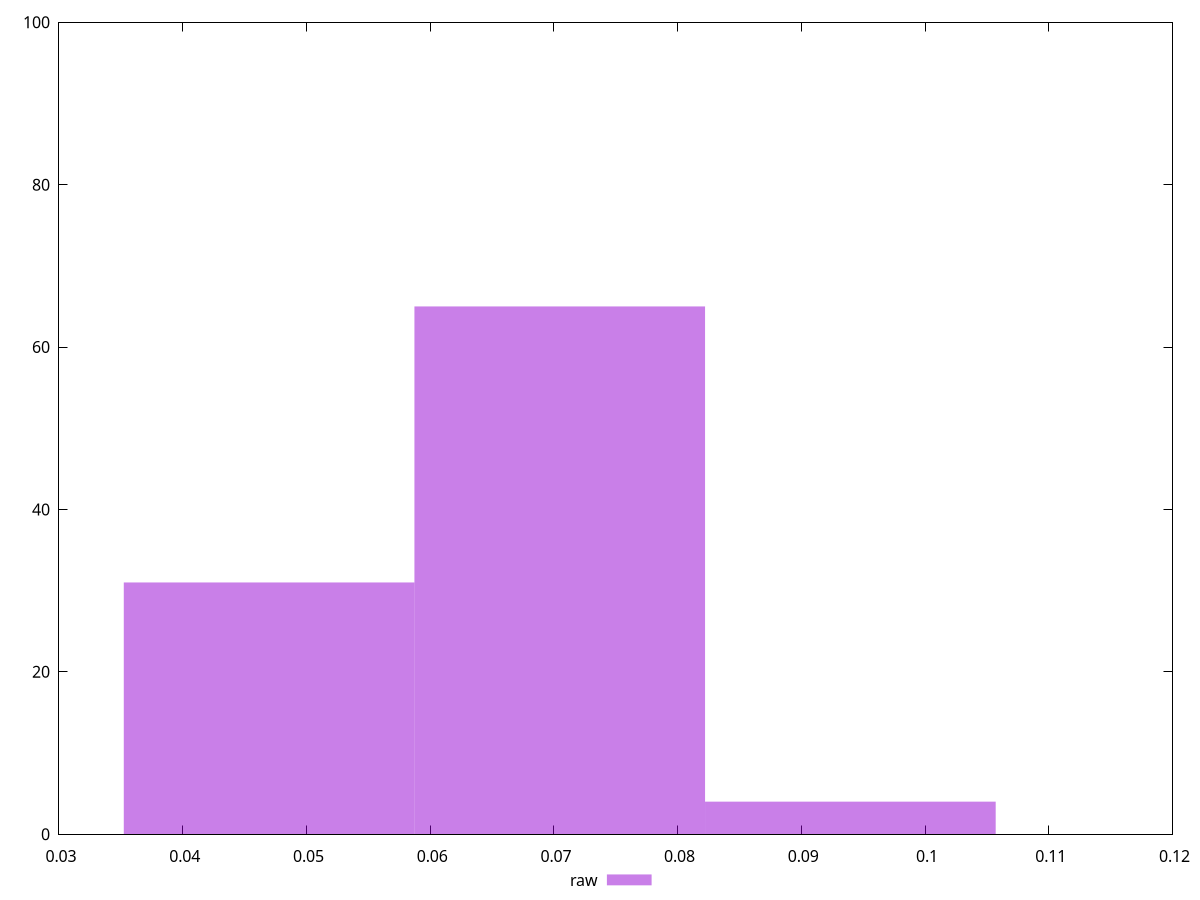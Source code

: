 reset
set terminal svg size 640, 490 enhanced background rgb 'white'
set output "report_00007_2020-12-11T15:55:29.892Z/network-rtt/samples/pages+cached+noexternal+nofonts+nosvg+noimg/raw/histogram.svg"

$raw <<EOF
0.07047285696885301 65
0.04698190464590201 31
0.09396380929180402 4
EOF

set key outside below
set boxwidth 0.023490952322951005
set yrange [0:100]
set style fill transparent solid 0.5 noborder

plot \
  $raw title "raw" with boxes, \


reset